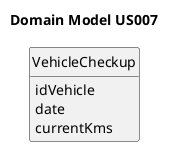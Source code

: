 @startuml
skinparam monochrome true
skinparam packageStyle rectangle
skinparam shadowing false

skinparam classAttributeIconSize 0

hide circle
hide methods

title Domain Model US007

class VehicleCheckup {
    idVehicle
    date
    currentKms
}

@enduml